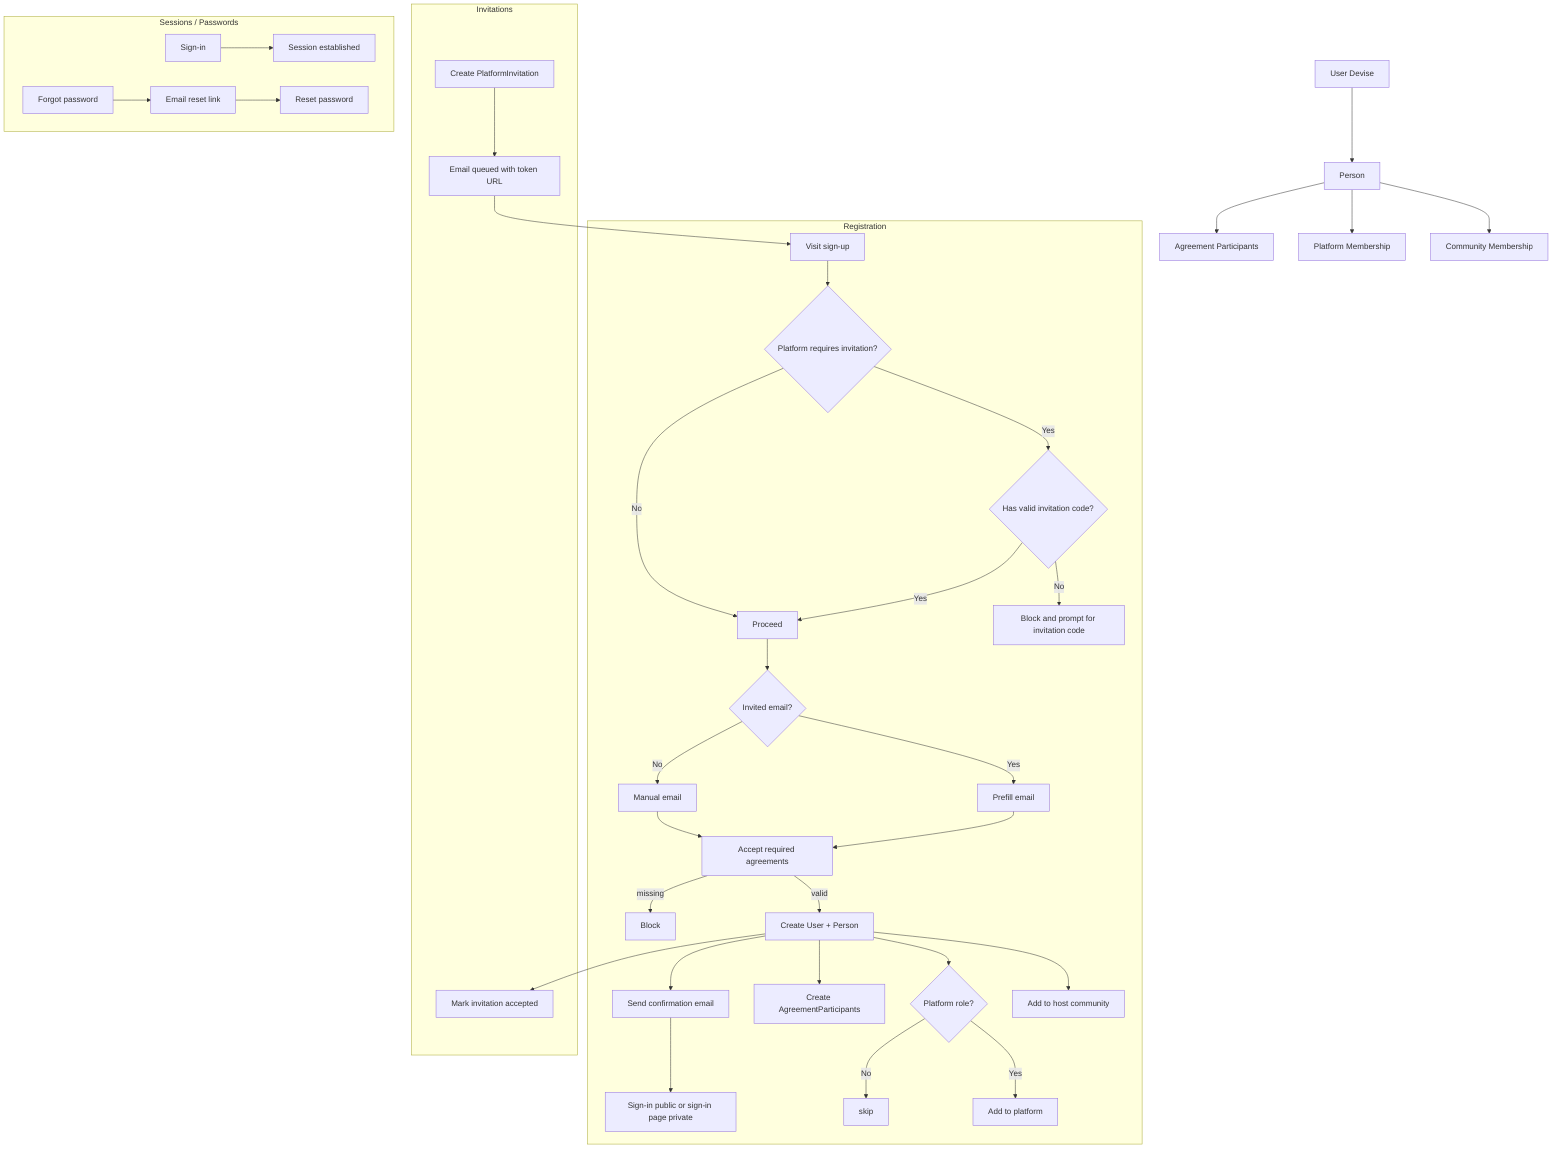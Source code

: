 flowchart TD
%% Accounts Flow
U[User Devise] --> P[Person]
P --> CM[Community Membership]
P --> PM[Platform Membership]
P --> AP[Agreement Participants]

subgraph REG[Registration]
R0[Visit sign-up]
R0 --> R00{Platform requires invitation?}
R00 -->|Yes| R01{Has valid invitation code?}
R01 -->|No| R0E[Block and prompt for invitation code]
R01 -->|Yes| R1[Proceed]
R00 -->|No| R1

R1 --> R2{Invited email?}
R2 -->|Yes| R3[Prefill email]
R2 -->|No| R4[Manual email]
R3 --> R5[Accept required agreements]
R4 --> R5
R5 -->|valid| R6[Create User + Person]
R5 -->|missing| R5E[Block]
R6 --> R7[Add to host community]
R6 --> R8{Platform role?}
R8 -->|Yes| R9[Add to platform]
R8 -->|No| R9s[skip]
R6 --> R10[Create AgreementParticipants]
R6 --> RC[Send confirmation email]
RC --> RSN[Sign-in public or sign-in page private]
end

subgraph INV[Invitations]
I1[Create PlatformInvitation] --> I2[Email queued with token URL]
I2 --> R0
R6 --> I3[Mark invitation accepted]
end

subgraph SESS[Sessions / Passwords]
S1[Sign-in] --> S2[Session established]
PWD1[Forgot password] --> PWD2[Email reset link] --> PWD3[Reset password]
end
